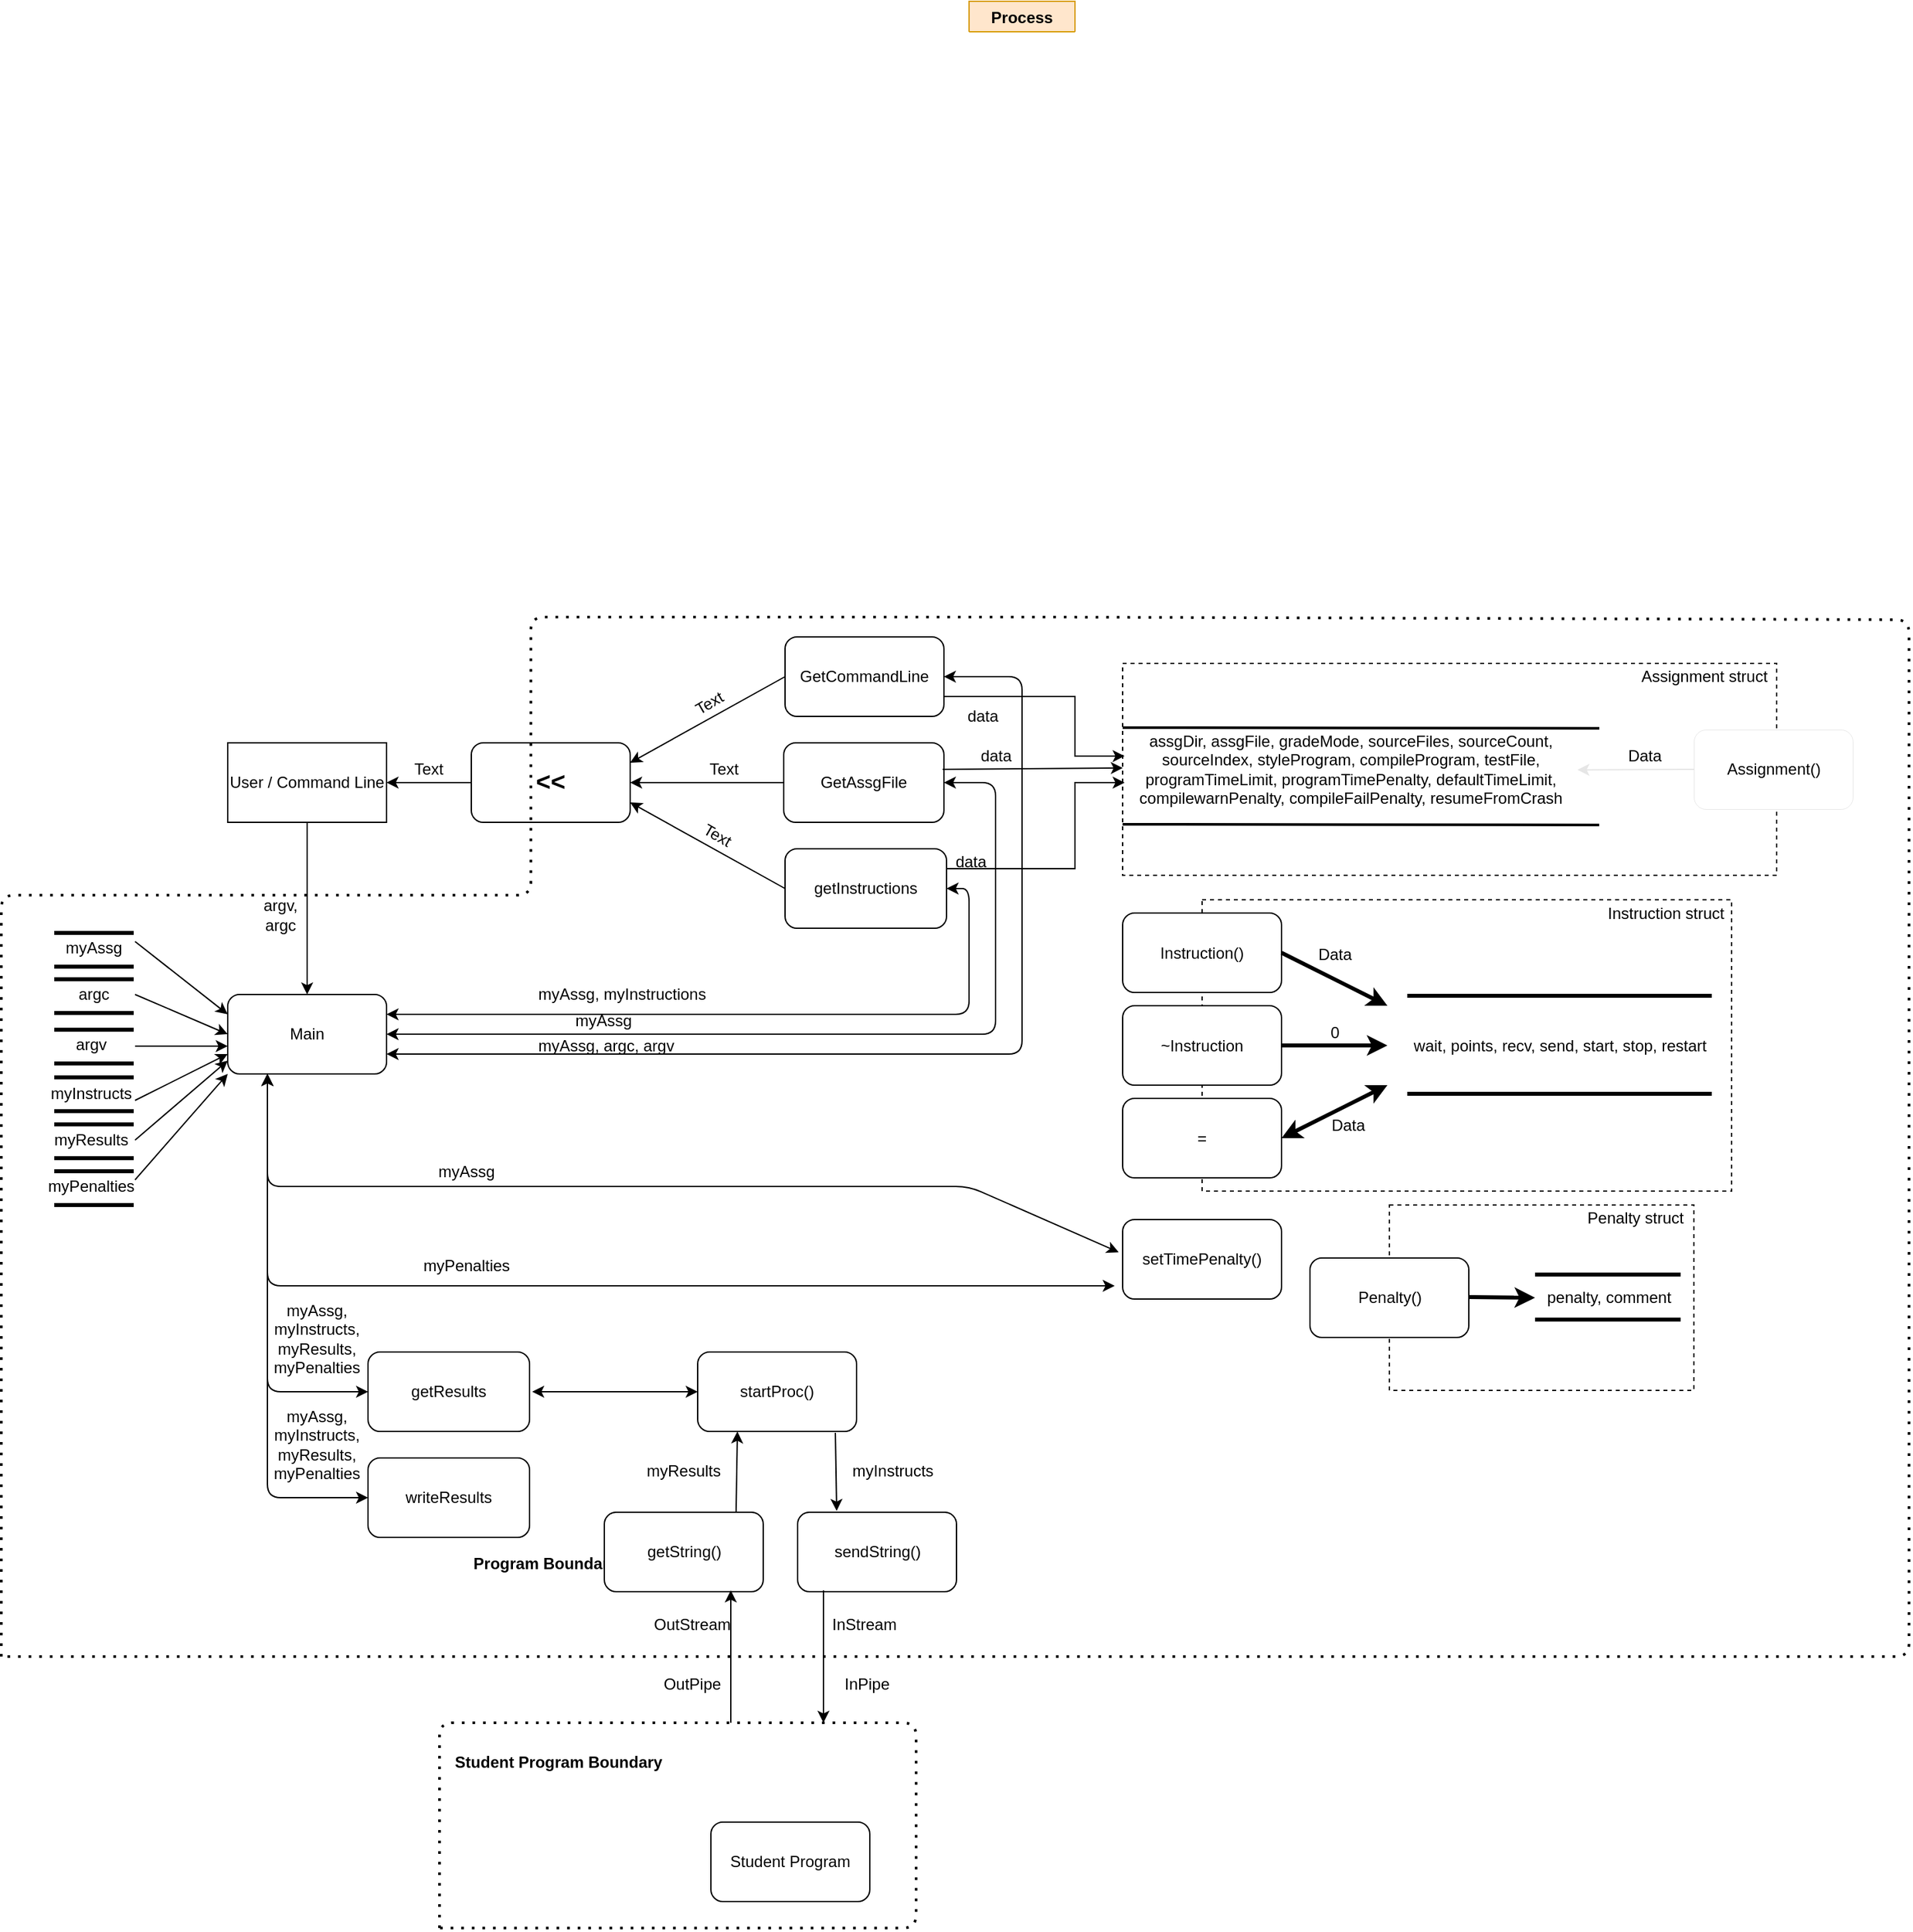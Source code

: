 <mxfile version="14.8.0" type="github">
  <diagram id="rguHkUJNCdWoJHxLz1bB" name="Main">
    <mxGraphModel dx="868" dy="1332" grid="1" gridSize="10" guides="1" tooltips="1" connect="1" arrows="1" fold="1" page="1" pageScale="1" pageWidth="1100" pageHeight="850" math="0" shadow="0">
      <root>
        <mxCell id="0" />
        <mxCell id="1" parent="0" />
        <mxCell id="ouV6f6dpfnicYTkGdIAP-37" value="" style="rounded=0;whiteSpace=wrap;html=1;dashed=1;" parent="1" vertex="1">
          <mxGeometry x="1167.5" y="749" width="230" height="140" as="geometry" />
        </mxCell>
        <mxCell id="ouV6f6dpfnicYTkGdIAP-25" value="" style="rounded=0;whiteSpace=wrap;html=1;dashed=1;" parent="1" vertex="1">
          <mxGeometry x="1026" y="518.5" width="400" height="220" as="geometry" />
        </mxCell>
        <mxCell id="ouV6f6dpfnicYTkGdIAP-11" value="" style="rounded=0;whiteSpace=wrap;html=1;dashed=1;strokeWidth=1;direction=east;" parent="1" vertex="1">
          <mxGeometry x="966" y="340" width="494" height="160" as="geometry" />
        </mxCell>
        <mxCell id="XmJ7mHtLs4GO2itL8WQK-5" value="Main" style="rounded=1;whiteSpace=wrap;html=1;" parent="1" vertex="1">
          <mxGeometry x="290" y="590" width="120" height="60" as="geometry" />
        </mxCell>
        <mxCell id="nmjA72ro4ZMUYENDKjPd-1" value="Process" style="swimlane;fillColor=#ffe6cc;strokeColor=#d79b00;startSize=30;" parent="1" vertex="1" collapsed="1">
          <mxGeometry x="850" y="-160" width="80" height="23" as="geometry">
            <mxRectangle x="850" y="-160" width="200" height="430" as="alternateBounds" />
          </mxGeometry>
        </mxCell>
        <mxCell id="nmjA72ro4ZMUYENDKjPd-2" value="- *myPenalty" style="text;html=1;align=center;verticalAlign=middle;resizable=0;points=[];autosize=1;strokeColor=none;" parent="nmjA72ro4ZMUYENDKjPd-1" vertex="1">
          <mxGeometry x="4" y="30" width="80" height="20" as="geometry" />
        </mxCell>
        <mxCell id="nmjA72ro4ZMUYENDKjPd-8" value="- killPenalty" style="text;html=1;align=center;verticalAlign=middle;resizable=0;points=[];autosize=1;strokeColor=none;" parent="nmjA72ro4ZMUYENDKjPd-1" vertex="1">
          <mxGeometry y="50" width="80" height="20" as="geometry" />
        </mxCell>
        <mxCell id="nmjA72ro4ZMUYENDKjPd-9" value="- timePenalty" style="text;html=1;align=center;verticalAlign=middle;resizable=0;points=[];autosize=1;strokeColor=none;" parent="nmjA72ro4ZMUYENDKjPd-1" vertex="1">
          <mxGeometry y="70" width="90" height="20" as="geometry" />
        </mxCell>
        <mxCell id="nmjA72ro4ZMUYENDKjPd-10" value="- killedPid" style="text;html=1;align=center;verticalAlign=middle;resizable=0;points=[];autosize=1;strokeColor=none;" parent="nmjA72ro4ZMUYENDKjPd-1" vertex="1">
          <mxGeometry y="90" width="70" height="20" as="geometry" />
        </mxCell>
        <mxCell id="nmjA72ro4ZMUYENDKjPd-11" value="- lastSignal" style="text;html=1;align=center;verticalAlign=middle;resizable=0;points=[];autosize=1;strokeColor=none;" parent="nmjA72ro4ZMUYENDKjPd-1" vertex="1">
          <mxGeometry x="4" y="110" width="70" height="20" as="geometry" />
        </mxCell>
        <mxCell id="nmjA72ro4ZMUYENDKjPd-12" value="- currentPid" style="text;html=1;align=center;verticalAlign=middle;resizable=0;points=[];autosize=1;strokeColor=none;" parent="nmjA72ro4ZMUYENDKjPd-1" vertex="1">
          <mxGeometry y="130" width="80" height="20" as="geometry" />
        </mxCell>
        <mxCell id="nmjA72ro4ZMUYENDKjPd-13" value="- inPipe[]" style="text;html=1;align=center;verticalAlign=middle;resizable=0;points=[];autosize=1;strokeColor=none;" parent="nmjA72ro4ZMUYENDKjPd-1" vertex="1">
          <mxGeometry x="4" y="150" width="60" height="20" as="geometry" />
        </mxCell>
        <mxCell id="nmjA72ro4ZMUYENDKjPd-14" value="- outPipe[]" style="text;html=1;align=center;verticalAlign=middle;resizable=0;points=[];autosize=1;strokeColor=none;" parent="nmjA72ro4ZMUYENDKjPd-1" vertex="1">
          <mxGeometry x="2" y="170" width="70" height="20" as="geometry" />
        </mxCell>
        <mxCell id="nmjA72ro4ZMUYENDKjPd-16" value="- *inStream" style="text;html=1;align=center;verticalAlign=middle;resizable=0;points=[];autosize=1;strokeColor=none;" parent="nmjA72ro4ZMUYENDKjPd-1" vertex="1">
          <mxGeometry y="190" width="80" height="20" as="geometry" />
        </mxCell>
        <mxCell id="nmjA72ro4ZMUYENDKjPd-17" value="- *outStream" style="text;html=1;align=center;verticalAlign=middle;resizable=0;points=[];autosize=1;strokeColor=none;" parent="nmjA72ro4ZMUYENDKjPd-1" vertex="1">
          <mxGeometry x="4" y="210" width="80" height="20" as="geometry" />
        </mxCell>
        <mxCell id="ETJHJ8PqHRaNLE2HF3tO-7" value="" style="endArrow=none;html=1;strokeWidth=3;fillColor=#fff2cc;strokeColor=#d6b656;" parent="nmjA72ro4ZMUYENDKjPd-1" edge="1">
          <mxGeometry width="50" height="50" relative="1" as="geometry">
            <mxPoint y="230" as="sourcePoint" />
            <mxPoint x="200" y="230" as="targetPoint" />
            <Array as="points">
              <mxPoint x="100" y="230" />
            </Array>
          </mxGeometry>
        </mxCell>
        <mxCell id="ETJHJ8PqHRaNLE2HF3tO-9" value="+ getInPipeNum" style="text;html=1;align=center;verticalAlign=middle;resizable=0;points=[];autosize=1;strokeColor=none;" parent="nmjA72ro4ZMUYENDKjPd-1" vertex="1">
          <mxGeometry x="5" y="240" width="100" height="20" as="geometry" />
        </mxCell>
        <mxCell id="ETJHJ8PqHRaNLE2HF3tO-10" value="+ getLastSig" style="text;html=1;align=center;verticalAlign=middle;resizable=0;points=[];autosize=1;strokeColor=none;" parent="nmjA72ro4ZMUYENDKjPd-1" vertex="1">
          <mxGeometry x="5" y="260" width="80" height="20" as="geometry" />
        </mxCell>
        <mxCell id="ETJHJ8PqHRaNLE2HF3tO-11" value="+ setPenalty" style="text;html=1;align=center;verticalAlign=middle;resizable=0;points=[];autosize=1;strokeColor=none;" parent="nmjA72ro4ZMUYENDKjPd-1" vertex="1">
          <mxGeometry x="5" y="280" width="80" height="20" as="geometry" />
        </mxCell>
        <mxCell id="ETJHJ8PqHRaNLE2HF3tO-12" value="+ setTimePenalty" style="text;html=1;align=center;verticalAlign=middle;resizable=0;points=[];autosize=1;strokeColor=none;spacing=2;" parent="nmjA72ro4ZMUYENDKjPd-1" vertex="1">
          <mxGeometry x="3" y="300" width="110" height="20" as="geometry" />
        </mxCell>
        <mxCell id="ETJHJ8PqHRaNLE2HF3tO-13" value="+ startProc" style="text;html=1;align=center;verticalAlign=middle;resizable=0;points=[];autosize=1;strokeColor=none;" parent="nmjA72ro4ZMUYENDKjPd-1" vertex="1">
          <mxGeometry x="7" y="320" width="70" height="20" as="geometry" />
        </mxCell>
        <mxCell id="ETJHJ8PqHRaNLE2HF3tO-14" value="+ killPid" style="text;html=1;align=center;verticalAlign=middle;resizable=0;points=[];autosize=1;strokeColor=none;" parent="nmjA72ro4ZMUYENDKjPd-1" vertex="1">
          <mxGeometry x="4" y="340" width="60" height="20" as="geometry" />
        </mxCell>
        <mxCell id="ETJHJ8PqHRaNLE2HF3tO-15" value="+ testxit" style="text;html=1;align=center;verticalAlign=middle;resizable=0;points=[];autosize=1;strokeColor=none;" parent="nmjA72ro4ZMUYENDKjPd-1" vertex="1">
          <mxGeometry x="4" y="360" width="60" height="20" as="geometry" />
        </mxCell>
        <mxCell id="ETJHJ8PqHRaNLE2HF3tO-16" value="+ sendString" style="text;html=1;align=center;verticalAlign=middle;resizable=0;points=[];autosize=1;strokeColor=none;" parent="nmjA72ro4ZMUYENDKjPd-1" vertex="1">
          <mxGeometry x="7" y="380" width="80" height="20" as="geometry" />
        </mxCell>
        <mxCell id="ETJHJ8PqHRaNLE2HF3tO-17" value="+ *getString" style="text;html=1;align=center;verticalAlign=middle;resizable=0;points=[];autosize=1;strokeColor=none;" parent="nmjA72ro4ZMUYENDKjPd-1" vertex="1">
          <mxGeometry x="5" y="400" width="80" height="20" as="geometry" />
        </mxCell>
        <mxCell id="XmJ7mHtLs4GO2itL8WQK-11" value="" style="endArrow=classic;html=1;entryX=0.5;entryY=0;entryDx=0;entryDy=0;exitX=0.5;exitY=1;exitDx=0;exitDy=0;" parent="1" source="E9xuSxnTIN58teKCuuX2-3" target="XmJ7mHtLs4GO2itL8WQK-5" edge="1">
          <mxGeometry width="50" height="50" relative="1" as="geometry">
            <mxPoint x="340" y="392" as="sourcePoint" />
            <mxPoint x="440" y="460" as="targetPoint" />
          </mxGeometry>
        </mxCell>
        <mxCell id="Mvc_CKgihEDWktyKTYWP-44" style="edgeStyle=orthogonalEdgeStyle;rounded=0;orthogonalLoop=1;jettySize=auto;html=1;exitX=1;exitY=0.25;exitDx=0;exitDy=0;entryX=0;entryY=0.667;entryDx=0;entryDy=0;entryPerimeter=0;strokeWidth=1;" parent="1" source="XmJ7mHtLs4GO2itL8WQK-14" target="ouV6f6dpfnicYTkGdIAP-5" edge="1">
          <mxGeometry relative="1" as="geometry">
            <Array as="points">
              <mxPoint x="930" y="495" />
              <mxPoint x="930" y="430" />
            </Array>
          </mxGeometry>
        </mxCell>
        <mxCell id="XmJ7mHtLs4GO2itL8WQK-14" value="getInstructions" style="rounded=1;whiteSpace=wrap;html=1;" parent="1" vertex="1">
          <mxGeometry x="711" y="480" width="122" height="60" as="geometry" />
        </mxCell>
        <mxCell id="Mvc_CKgihEDWktyKTYWP-8" style="edgeStyle=orthogonalEdgeStyle;rounded=0;orthogonalLoop=1;jettySize=auto;html=1;exitX=1;exitY=0.75;exitDx=0;exitDy=0;strokeColor=#000000;strokeWidth=1;entryX=0;entryY=0.333;entryDx=0;entryDy=0;entryPerimeter=0;" parent="1" source="XmJ7mHtLs4GO2itL8WQK-15" target="ouV6f6dpfnicYTkGdIAP-5" edge="1">
          <mxGeometry relative="1" as="geometry">
            <mxPoint x="1020" y="405" as="targetPoint" />
            <Array as="points">
              <mxPoint x="930" y="365" />
              <mxPoint x="930" y="410" />
            </Array>
          </mxGeometry>
        </mxCell>
        <mxCell id="XmJ7mHtLs4GO2itL8WQK-15" value="GetCommandLine" style="rounded=1;whiteSpace=wrap;html=1;" parent="1" vertex="1">
          <mxGeometry x="711" y="320" width="120" height="60" as="geometry" />
        </mxCell>
        <mxCell id="XmJ7mHtLs4GO2itL8WQK-16" value="GetAssgFile" style="rounded=1;whiteSpace=wrap;html=1;" parent="1" vertex="1">
          <mxGeometry x="710" y="400" width="121" height="60" as="geometry" />
        </mxCell>
        <mxCell id="XmJ7mHtLs4GO2itL8WQK-20" value="argv, argc" style="text;html=1;strokeColor=none;fillColor=none;align=center;verticalAlign=middle;whiteSpace=wrap;rounded=0;rotation=0;" parent="1" vertex="1">
          <mxGeometry x="310" y="520" width="40" height="20" as="geometry" />
        </mxCell>
        <mxCell id="XmJ7mHtLs4GO2itL8WQK-21" value="myAssg, argc, argv" style="text;html=1;strokeColor=none;fillColor=none;align=center;verticalAlign=middle;whiteSpace=wrap;rounded=0;rotation=0;" parent="1" vertex="1">
          <mxGeometry x="518" y="610" width="116" height="37" as="geometry" />
        </mxCell>
        <mxCell id="E9xuSxnTIN58teKCuuX2-3" value="User / Command Line" style="rounded=0;whiteSpace=wrap;html=1;" parent="1" vertex="1">
          <mxGeometry x="290" y="400" width="120" height="60" as="geometry" />
        </mxCell>
        <mxCell id="E9xuSxnTIN58teKCuuX2-4" value="&lt;b&gt;&lt;font style=&quot;font-size: 19px&quot;&gt;&amp;lt;&amp;lt;&lt;/font&gt;&lt;/b&gt;" style="rounded=1;whiteSpace=wrap;html=1;" parent="1" vertex="1">
          <mxGeometry x="474" y="400" width="120" height="60" as="geometry" />
        </mxCell>
        <mxCell id="RXPGKztGr5cZx4qu9Qo7-2" value="" style="endArrow=none;html=1;strokeColor=#000000;strokeWidth=3;" parent="1" edge="1">
          <mxGeometry width="50" height="50" relative="1" as="geometry">
            <mxPoint x="159" y="543.5" as="sourcePoint" />
            <mxPoint x="219" y="543.5" as="targetPoint" />
          </mxGeometry>
        </mxCell>
        <mxCell id="RXPGKztGr5cZx4qu9Qo7-3" value="" style="endArrow=none;html=1;strokeColor=#000000;strokeWidth=3;" parent="1" edge="1">
          <mxGeometry width="50" height="50" relative="1" as="geometry">
            <mxPoint x="159" y="569" as="sourcePoint" />
            <mxPoint x="219" y="569" as="targetPoint" />
          </mxGeometry>
        </mxCell>
        <mxCell id="RXPGKztGr5cZx4qu9Qo7-4" value="myAssg" style="text;html=1;strokeColor=none;fillColor=none;align=center;verticalAlign=middle;whiteSpace=wrap;rounded=0;" parent="1" vertex="1">
          <mxGeometry x="169" y="540" width="40" height="29" as="geometry" />
        </mxCell>
        <mxCell id="RXPGKztGr5cZx4qu9Qo7-17" value="myAssg" style="text;html=1;strokeColor=none;fillColor=none;align=center;verticalAlign=middle;whiteSpace=wrap;rounded=0;" parent="1" vertex="1">
          <mxGeometry x="554" y="600" width="40" height="20" as="geometry" />
        </mxCell>
        <mxCell id="RXPGKztGr5cZx4qu9Qo7-18" value="myAssg, myInstructions" style="text;html=1;strokeColor=none;fillColor=none;align=center;verticalAlign=middle;whiteSpace=wrap;rounded=0;" parent="1" vertex="1">
          <mxGeometry x="510" y="580" width="156" height="20" as="geometry" />
        </mxCell>
        <mxCell id="RXPGKztGr5cZx4qu9Qo7-19" value="" style="endArrow=classic;html=1;strokeColor=#000000;strokeWidth=1;entryX=1;entryY=0.75;entryDx=0;entryDy=0;exitX=0;exitY=0.5;exitDx=0;exitDy=0;" parent="1" source="XmJ7mHtLs4GO2itL8WQK-14" target="E9xuSxnTIN58teKCuuX2-4" edge="1">
          <mxGeometry width="50" height="50" relative="1" as="geometry">
            <mxPoint x="660" y="610" as="sourcePoint" />
            <mxPoint x="710" y="560" as="targetPoint" />
          </mxGeometry>
        </mxCell>
        <mxCell id="RXPGKztGr5cZx4qu9Qo7-20" value="" style="endArrow=classic;html=1;strokeColor=#000000;strokeWidth=1;entryX=1;entryY=0.5;entryDx=0;entryDy=0;exitX=0;exitY=0.5;exitDx=0;exitDy=0;" parent="1" source="XmJ7mHtLs4GO2itL8WQK-16" target="E9xuSxnTIN58teKCuuX2-4" edge="1">
          <mxGeometry width="50" height="50" relative="1" as="geometry">
            <mxPoint x="672.5" y="565" as="sourcePoint" />
            <mxPoint x="555.5" y="500" as="targetPoint" />
          </mxGeometry>
        </mxCell>
        <mxCell id="RXPGKztGr5cZx4qu9Qo7-21" value="" style="endArrow=classic;html=1;strokeColor=#000000;strokeWidth=1;entryX=1;entryY=0.25;entryDx=0;entryDy=0;exitX=0;exitY=0.5;exitDx=0;exitDy=0;" parent="1" source="XmJ7mHtLs4GO2itL8WQK-15" target="E9xuSxnTIN58teKCuuX2-4" edge="1">
          <mxGeometry width="50" height="50" relative="1" as="geometry">
            <mxPoint x="686" y="370" as="sourcePoint" />
            <mxPoint x="570" y="370" as="targetPoint" />
          </mxGeometry>
        </mxCell>
        <mxCell id="RXPGKztGr5cZx4qu9Qo7-22" value="Text" style="text;html=1;strokeColor=none;fillColor=none;align=center;verticalAlign=middle;whiteSpace=wrap;rounded=0;rotation=-30;" parent="1" vertex="1">
          <mxGeometry x="634" y="360" width="40" height="20" as="geometry" />
        </mxCell>
        <mxCell id="RXPGKztGr5cZx4qu9Qo7-23" value="Text" style="text;html=1;strokeColor=none;fillColor=none;align=center;verticalAlign=middle;whiteSpace=wrap;rounded=0;rotation=0;" parent="1" vertex="1">
          <mxGeometry x="645" y="410" width="40" height="20" as="geometry" />
        </mxCell>
        <mxCell id="RXPGKztGr5cZx4qu9Qo7-24" value="Text" style="text;html=1;strokeColor=none;fillColor=none;align=center;verticalAlign=middle;whiteSpace=wrap;rounded=0;rotation=30;" parent="1" vertex="1">
          <mxGeometry x="640" y="460" width="40" height="20" as="geometry" />
        </mxCell>
        <mxCell id="RXPGKztGr5cZx4qu9Qo7-25" value="Text" style="text;html=1;strokeColor=none;fillColor=none;align=center;verticalAlign=middle;whiteSpace=wrap;rounded=0;rotation=0;" parent="1" vertex="1">
          <mxGeometry x="422" y="410" width="40" height="20" as="geometry" />
        </mxCell>
        <mxCell id="RXPGKztGr5cZx4qu9Qo7-26" value="" style="endArrow=classic;html=1;strokeColor=#000000;strokeWidth=1;entryX=1;entryY=0.5;entryDx=0;entryDy=0;exitX=0;exitY=0.5;exitDx=0;exitDy=0;" parent="1" source="E9xuSxnTIN58teKCuuX2-4" target="E9xuSxnTIN58teKCuuX2-3" edge="1">
          <mxGeometry width="50" height="50" relative="1" as="geometry">
            <mxPoint x="721" y="360" as="sourcePoint" />
            <mxPoint x="604" y="425" as="targetPoint" />
          </mxGeometry>
        </mxCell>
        <mxCell id="RXPGKztGr5cZx4qu9Qo7-27" value="" style="endArrow=none;html=1;strokeColor=#000000;strokeWidth=3;" parent="1" edge="1">
          <mxGeometry width="50" height="50" relative="1" as="geometry">
            <mxPoint x="159" y="578.5" as="sourcePoint" />
            <mxPoint x="219" y="578.5" as="targetPoint" />
          </mxGeometry>
        </mxCell>
        <mxCell id="RXPGKztGr5cZx4qu9Qo7-28" value="" style="endArrow=none;html=1;strokeColor=#000000;strokeWidth=3;" parent="1" edge="1">
          <mxGeometry width="50" height="50" relative="1" as="geometry">
            <mxPoint x="159" y="604" as="sourcePoint" />
            <mxPoint x="219" y="604" as="targetPoint" />
          </mxGeometry>
        </mxCell>
        <mxCell id="RXPGKztGr5cZx4qu9Qo7-29" value="argc" style="text;html=1;strokeColor=none;fillColor=none;align=center;verticalAlign=middle;whiteSpace=wrap;rounded=0;" parent="1" vertex="1">
          <mxGeometry x="169" y="575" width="40" height="29" as="geometry" />
        </mxCell>
        <mxCell id="RXPGKztGr5cZx4qu9Qo7-30" value="" style="endArrow=none;html=1;strokeColor=#000000;strokeWidth=3;" parent="1" edge="1">
          <mxGeometry width="50" height="50" relative="1" as="geometry">
            <mxPoint x="159" y="616.59" as="sourcePoint" />
            <mxPoint x="219" y="616.59" as="targetPoint" />
          </mxGeometry>
        </mxCell>
        <mxCell id="RXPGKztGr5cZx4qu9Qo7-31" value="" style="endArrow=none;html=1;strokeColor=#000000;strokeWidth=3;" parent="1" edge="1">
          <mxGeometry width="50" height="50" relative="1" as="geometry">
            <mxPoint x="159" y="642.09" as="sourcePoint" />
            <mxPoint x="219" y="642.09" as="targetPoint" />
          </mxGeometry>
        </mxCell>
        <mxCell id="RXPGKztGr5cZx4qu9Qo7-32" value="argv" style="text;html=1;strokeColor=none;fillColor=none;align=center;verticalAlign=middle;whiteSpace=wrap;rounded=0;" parent="1" vertex="1">
          <mxGeometry x="167" y="613.92" width="40" height="29" as="geometry" />
        </mxCell>
        <mxCell id="RXPGKztGr5cZx4qu9Qo7-33" value="" style="endArrow=classic;startArrow=classic;html=1;strokeColor=#000000;strokeWidth=1;entryX=1;entryY=0.5;entryDx=0;entryDy=0;exitX=1;exitY=0.5;exitDx=0;exitDy=0;" parent="1" source="XmJ7mHtLs4GO2itL8WQK-5" target="XmJ7mHtLs4GO2itL8WQK-16" edge="1">
          <mxGeometry width="50" height="50" relative="1" as="geometry">
            <mxPoint x="390" y="600" as="sourcePoint" />
            <mxPoint x="440" y="550" as="targetPoint" />
            <Array as="points">
              <mxPoint x="870" y="620" />
              <mxPoint x="870" y="430" />
            </Array>
          </mxGeometry>
        </mxCell>
        <mxCell id="RXPGKztGr5cZx4qu9Qo7-34" value="" style="endArrow=classic;startArrow=classic;html=1;strokeColor=#000000;strokeWidth=1;entryX=1;entryY=0.5;entryDx=0;entryDy=0;exitX=1;exitY=0.75;exitDx=0;exitDy=0;" parent="1" source="XmJ7mHtLs4GO2itL8WQK-5" target="XmJ7mHtLs4GO2itL8WQK-15" edge="1">
          <mxGeometry width="50" height="50" relative="1" as="geometry">
            <mxPoint x="390" y="600" as="sourcePoint" />
            <mxPoint x="440" y="550" as="targetPoint" />
            <Array as="points">
              <mxPoint x="890" y="635" />
              <mxPoint x="890" y="350" />
            </Array>
          </mxGeometry>
        </mxCell>
        <mxCell id="RXPGKztGr5cZx4qu9Qo7-35" value="" style="endArrow=classic;startArrow=classic;html=1;strokeColor=#000000;strokeWidth=1;entryX=1;entryY=0.5;entryDx=0;entryDy=0;exitX=1;exitY=0.25;exitDx=0;exitDy=0;" parent="1" source="XmJ7mHtLs4GO2itL8WQK-5" target="XmJ7mHtLs4GO2itL8WQK-14" edge="1">
          <mxGeometry width="50" height="50" relative="1" as="geometry">
            <mxPoint x="390" y="600" as="sourcePoint" />
            <mxPoint x="440" y="550" as="targetPoint" />
            <Array as="points">
              <mxPoint x="850" y="605" />
              <mxPoint x="850" y="510" />
            </Array>
          </mxGeometry>
        </mxCell>
        <mxCell id="RXPGKztGr5cZx4qu9Qo7-36" value="" style="endArrow=classic;html=1;strokeColor=#000000;strokeWidth=1;entryX=0;entryY=0.25;entryDx=0;entryDy=0;" parent="1" target="XmJ7mHtLs4GO2itL8WQK-5" edge="1">
          <mxGeometry width="50" height="50" relative="1" as="geometry">
            <mxPoint x="220" y="550" as="sourcePoint" />
            <mxPoint x="290" y="620" as="targetPoint" />
          </mxGeometry>
        </mxCell>
        <mxCell id="ouV6f6dpfnicYTkGdIAP-5" value="assgDir, assgFile, gradeMode, sourceFiles, sourceCount, &lt;br&gt;sourceIndex, styleProgram, compileProgram, testFile, &lt;br&gt;programTimeLimit, programTimePenalty, defaultTimeLimit, &lt;br&gt;compilewarnPenalty, compileFailPenalty, resumeFromCrash" style="text;html=1;resizable=0;autosize=1;align=center;verticalAlign=middle;points=[];fillColor=none;strokeColor=none;rounded=0;strokeWidth=0;direction=east;" parent="1" vertex="1">
          <mxGeometry x="967.5" y="390" width="340" height="60" as="geometry" />
        </mxCell>
        <mxCell id="ouV6f6dpfnicYTkGdIAP-7" value="" style="shape=link;html=1;width=72;strokeWidth=2;" parent="1" edge="1">
          <mxGeometry width="100" relative="1" as="geometry">
            <mxPoint x="1326" y="425.5" as="sourcePoint" />
            <mxPoint x="966" y="425" as="targetPoint" />
          </mxGeometry>
        </mxCell>
        <mxCell id="ouV6f6dpfnicYTkGdIAP-8" value="Assignment()" style="rounded=1;whiteSpace=wrap;html=1;strokeWidth=0;direction=east;" parent="1" vertex="1">
          <mxGeometry x="1397.5" y="390" width="120" height="60" as="geometry" />
        </mxCell>
        <mxCell id="ouV6f6dpfnicYTkGdIAP-12" value="wait, points, recv, send, start, stop, restart" style="text;html=1;align=center;verticalAlign=middle;resizable=0;points=[];autosize=1;strokeColor=none;" parent="1" vertex="1">
          <mxGeometry x="1176" y="618.5" width="240" height="20" as="geometry" />
        </mxCell>
        <mxCell id="ouV6f6dpfnicYTkGdIAP-13" value="~Instruction" style="rounded=1;whiteSpace=wrap;html=1;" parent="1" vertex="1">
          <mxGeometry x="966" y="598.5" width="120" height="60" as="geometry" />
        </mxCell>
        <mxCell id="ouV6f6dpfnicYTkGdIAP-14" value="Instruction()" style="rounded=1;whiteSpace=wrap;html=1;" parent="1" vertex="1">
          <mxGeometry x="966" y="528.5" width="120" height="60" as="geometry" />
        </mxCell>
        <mxCell id="ouV6f6dpfnicYTkGdIAP-15" value="Data" style="text;html=1;resizable=0;autosize=1;align=center;verticalAlign=middle;points=[];fillColor=none;strokeColor=none;rounded=0;strokeWidth=0;direction=east;" parent="1" vertex="1">
          <mxGeometry x="1340" y="400" width="40" height="20" as="geometry" />
        </mxCell>
        <mxCell id="ouV6f6dpfnicYTkGdIAP-16" value="=" style="rounded=1;whiteSpace=wrap;html=1;" parent="1" vertex="1">
          <mxGeometry x="966" y="668.5" width="120" height="60" as="geometry" />
        </mxCell>
        <mxCell id="ouV6f6dpfnicYTkGdIAP-17" value="" style="shape=link;html=1;width=72;strokeWidth=3;" parent="1" edge="1">
          <mxGeometry width="100" relative="1" as="geometry">
            <mxPoint x="1411" y="628" as="sourcePoint" />
            <mxPoint x="1181" y="628" as="targetPoint" />
          </mxGeometry>
        </mxCell>
        <mxCell id="ouV6f6dpfnicYTkGdIAP-18" value="" style="endArrow=classic;html=1;strokeWidth=3;" parent="1" edge="1">
          <mxGeometry width="50" height="50" relative="1" as="geometry">
            <mxPoint x="1086" y="558.5" as="sourcePoint" />
            <mxPoint x="1166" y="598.5" as="targetPoint" />
          </mxGeometry>
        </mxCell>
        <mxCell id="ouV6f6dpfnicYTkGdIAP-19" value="Data" style="text;html=1;resizable=0;autosize=1;align=center;verticalAlign=middle;points=[];fillColor=none;strokeColor=none;rounded=0;" parent="1" vertex="1">
          <mxGeometry x="1106" y="550" width="40" height="20" as="geometry" />
        </mxCell>
        <mxCell id="ouV6f6dpfnicYTkGdIAP-20" value="" style="endArrow=classic;html=1;strokeWidth=3;exitX=1;exitY=0.5;exitDx=0;exitDy=0;" parent="1" source="ouV6f6dpfnicYTkGdIAP-13" edge="1">
          <mxGeometry width="50" height="50" relative="1" as="geometry">
            <mxPoint x="1066" y="608.5" as="sourcePoint" />
            <mxPoint x="1166" y="628.5" as="targetPoint" />
          </mxGeometry>
        </mxCell>
        <mxCell id="ouV6f6dpfnicYTkGdIAP-21" value="0" style="text;html=1;resizable=0;autosize=1;align=center;verticalAlign=middle;points=[];fillColor=none;strokeColor=none;rounded=0;" parent="1" vertex="1">
          <mxGeometry x="1116" y="608.5" width="20" height="20" as="geometry" />
        </mxCell>
        <mxCell id="ouV6f6dpfnicYTkGdIAP-23" value="" style="endArrow=classic;startArrow=classic;html=1;strokeWidth=3;exitX=1;exitY=0.5;exitDx=0;exitDy=0;" parent="1" source="ouV6f6dpfnicYTkGdIAP-16" edge="1">
          <mxGeometry width="50" height="50" relative="1" as="geometry">
            <mxPoint x="1101" y="708.5" as="sourcePoint" />
            <mxPoint x="1166" y="658.5" as="targetPoint" />
          </mxGeometry>
        </mxCell>
        <mxCell id="ouV6f6dpfnicYTkGdIAP-24" value="Data" style="text;html=1;resizable=0;autosize=1;align=center;verticalAlign=middle;points=[];fillColor=none;strokeColor=none;rounded=0;" parent="1" vertex="1">
          <mxGeometry x="1116" y="678.5" width="40" height="20" as="geometry" />
        </mxCell>
        <mxCell id="ouV6f6dpfnicYTkGdIAP-26" value="Instruction struct" style="text;html=1;resizable=0;autosize=1;align=center;verticalAlign=middle;points=[];fillColor=none;strokeColor=none;rounded=0;" parent="1" vertex="1">
          <mxGeometry x="1326" y="518.5" width="100" height="20" as="geometry" />
        </mxCell>
        <mxCell id="ouV6f6dpfnicYTkGdIAP-27" value="Assignment struct" style="text;html=1;resizable=0;autosize=1;align=center;verticalAlign=middle;points=[];fillColor=none;strokeColor=none;rounded=0;strokeWidth=0;direction=east;" parent="1" vertex="1">
          <mxGeometry x="1350" y="340" width="110" height="20" as="geometry" />
        </mxCell>
        <mxCell id="ouV6f6dpfnicYTkGdIAP-33" value="Penalty()" style="rounded=1;whiteSpace=wrap;html=1;" parent="1" vertex="1">
          <mxGeometry x="1107.5" y="789" width="120" height="60" as="geometry" />
        </mxCell>
        <mxCell id="ouV6f6dpfnicYTkGdIAP-34" value="" style="endArrow=classic;html=1;strokeWidth=3;" parent="1" edge="1">
          <mxGeometry width="50" height="50" relative="1" as="geometry">
            <mxPoint x="1227.5" y="818.5" as="sourcePoint" />
            <mxPoint x="1277.5" y="819" as="targetPoint" />
          </mxGeometry>
        </mxCell>
        <mxCell id="ouV6f6dpfnicYTkGdIAP-35" value="" style="shape=link;html=1;width=32;strokeWidth=3;" parent="1" edge="1">
          <mxGeometry width="100" relative="1" as="geometry">
            <mxPoint x="1387.5" y="818.5" as="sourcePoint" />
            <mxPoint x="1277.5" y="818.5" as="targetPoint" />
          </mxGeometry>
        </mxCell>
        <mxCell id="ouV6f6dpfnicYTkGdIAP-36" value="penalty, comment" style="text;html=1;resizable=0;autosize=1;align=center;verticalAlign=middle;points=[];fillColor=none;strokeColor=none;rounded=0;" parent="1" vertex="1">
          <mxGeometry x="1277.5" y="809" width="110" height="20" as="geometry" />
        </mxCell>
        <mxCell id="ouV6f6dpfnicYTkGdIAP-38" value="Penalty struct" style="text;html=1;resizable=0;autosize=1;align=center;verticalAlign=middle;points=[];fillColor=none;strokeColor=none;rounded=0;" parent="1" vertex="1">
          <mxGeometry x="1307.5" y="749" width="90" height="20" as="geometry" />
        </mxCell>
        <mxCell id="TsAD6GtPPK-NTKVQld-j-2" value="" style="endArrow=none;dashed=1;html=1;dashPattern=1 3;strokeWidth=2;" parent="1" edge="1">
          <mxGeometry width="50" height="50" relative="1" as="geometry">
            <mxPoint x="119" y="1090" as="sourcePoint" />
            <mxPoint x="119" y="1090" as="targetPoint" />
            <Array as="points">
              <mxPoint x="119" y="515" />
              <mxPoint x="519" y="515" />
              <mxPoint x="519" y="305" />
              <mxPoint x="910" y="305" />
              <mxPoint x="1560" y="307" />
              <mxPoint x="1560" y="1090" />
            </Array>
          </mxGeometry>
        </mxCell>
        <mxCell id="TsAD6GtPPK-NTKVQld-j-3" value="&lt;b&gt;Program Boundary&lt;/b&gt;" style="text;html=1;strokeColor=none;fillColor=none;align=center;verticalAlign=middle;whiteSpace=wrap;rounded=0;" parent="1" vertex="1">
          <mxGeometry x="430" y="1010" width="200" height="20" as="geometry" />
        </mxCell>
        <mxCell id="ouV6f6dpfnicYTkGdIAP-43" value="setTimePenalty()" style="rounded=1;whiteSpace=wrap;html=1;" parent="1" vertex="1">
          <mxGeometry x="966" y="760" width="120" height="60" as="geometry" />
        </mxCell>
        <mxCell id="ouV6f6dpfnicYTkGdIAP-50" value="getString()" style="rounded=1;whiteSpace=wrap;html=1;" parent="1" vertex="1">
          <mxGeometry x="574.5" y="981" width="120" height="60" as="geometry" />
        </mxCell>
        <mxCell id="ouV6f6dpfnicYTkGdIAP-51" value="sendString()" style="rounded=1;whiteSpace=wrap;html=1;" parent="1" vertex="1">
          <mxGeometry x="720.5" y="981" width="120" height="60" as="geometry" />
        </mxCell>
        <mxCell id="Mvc_CKgihEDWktyKTYWP-10" value="" style="endArrow=classic;startArrow=classic;html=1;strokeColor=#000000;strokeWidth=1;entryX=0.25;entryY=1;entryDx=0;entryDy=0;exitX=-0.025;exitY=0.411;exitDx=0;exitDy=0;exitPerimeter=0;" parent="1" source="ouV6f6dpfnicYTkGdIAP-43" target="XmJ7mHtLs4GO2itL8WQK-5" edge="1">
          <mxGeometry width="50" height="50" relative="1" as="geometry">
            <mxPoint x="1000" y="890" as="sourcePoint" />
            <mxPoint x="760" y="580" as="targetPoint" />
            <Array as="points">
              <mxPoint x="850" y="735" />
              <mxPoint x="650" y="735" />
              <mxPoint x="320" y="735" />
            </Array>
          </mxGeometry>
        </mxCell>
        <mxCell id="Mvc_CKgihEDWktyKTYWP-11" value="myAssg" style="text;html=1;strokeColor=none;fillColor=none;align=center;verticalAlign=middle;whiteSpace=wrap;rounded=0;" parent="1" vertex="1">
          <mxGeometry x="453" y="714.41" width="35" height="20" as="geometry" />
        </mxCell>
        <mxCell id="Mvc_CKgihEDWktyKTYWP-13" value="" style="endArrow=classic;startArrow=classic;html=1;strokeColor=#000000;strokeWidth=1;" parent="1" edge="1">
          <mxGeometry width="50" height="50" relative="1" as="geometry">
            <mxPoint x="960" y="810" as="sourcePoint" />
            <mxPoint x="320" y="650" as="targetPoint" />
            <Array as="points">
              <mxPoint x="320" y="810" />
            </Array>
          </mxGeometry>
        </mxCell>
        <mxCell id="Mvc_CKgihEDWktyKTYWP-15" value="myPenalties" style="text;html=1;strokeColor=none;fillColor=none;align=center;verticalAlign=middle;whiteSpace=wrap;rounded=0;" parent="1" vertex="1">
          <mxGeometry x="453" y="785" width="35" height="20" as="geometry" />
        </mxCell>
        <mxCell id="Mvc_CKgihEDWktyKTYWP-16" value="getResults" style="rounded=1;whiteSpace=wrap;html=1;" parent="1" vertex="1">
          <mxGeometry x="396" y="860" width="122" height="60" as="geometry" />
        </mxCell>
        <mxCell id="Mvc_CKgihEDWktyKTYWP-18" value="" style="endArrow=classic;startArrow=classic;html=1;strokeColor=#000000;strokeWidth=1;exitX=0;exitY=0.5;exitDx=0;exitDy=0;entryX=0.25;entryY=1;entryDx=0;entryDy=0;" parent="1" source="Mvc_CKgihEDWktyKTYWP-16" target="XmJ7mHtLs4GO2itL8WQK-5" edge="1">
          <mxGeometry width="50" height="50" relative="1" as="geometry">
            <mxPoint x="690" y="820" as="sourcePoint" />
            <mxPoint x="740" y="770" as="targetPoint" />
            <Array as="points">
              <mxPoint x="320" y="890" />
            </Array>
          </mxGeometry>
        </mxCell>
        <mxCell id="Mvc_CKgihEDWktyKTYWP-19" value="myAssg, myInstructs, myResults, myPenalties" style="text;html=1;strokeColor=none;fillColor=none;align=center;verticalAlign=middle;whiteSpace=wrap;rounded=0;" parent="1" vertex="1">
          <mxGeometry x="340" y="840" width="35" height="20" as="geometry" />
        </mxCell>
        <mxCell id="Mvc_CKgihEDWktyKTYWP-20" value="writeResults" style="rounded=1;whiteSpace=wrap;html=1;" parent="1" vertex="1">
          <mxGeometry x="396" y="940" width="122" height="60" as="geometry" />
        </mxCell>
        <mxCell id="Mvc_CKgihEDWktyKTYWP-21" value="" style="endArrow=classic;startArrow=classic;html=1;strokeColor=#000000;strokeWidth=1;exitX=0;exitY=0.5;exitDx=0;exitDy=0;" parent="1" source="Mvc_CKgihEDWktyKTYWP-20" edge="1">
          <mxGeometry width="50" height="50" relative="1" as="geometry">
            <mxPoint x="690" y="800" as="sourcePoint" />
            <mxPoint x="320" y="650" as="targetPoint" />
            <Array as="points">
              <mxPoint x="320" y="970" />
            </Array>
          </mxGeometry>
        </mxCell>
        <mxCell id="Mvc_CKgihEDWktyKTYWP-22" value="myAssg, myInstructs, myResults, myPenalties" style="text;html=1;strokeColor=none;fillColor=none;align=center;verticalAlign=middle;whiteSpace=wrap;rounded=0;" parent="1" vertex="1">
          <mxGeometry x="340" y="920" width="35" height="20" as="geometry" />
        </mxCell>
        <mxCell id="Mvc_CKgihEDWktyKTYWP-24" value="" style="endArrow=classic;html=1;strokeColor=#000000;strokeWidth=1;entryX=-0.004;entryY=0.483;entryDx=0;entryDy=0;entryPerimeter=0;" parent="1" target="ouV6f6dpfnicYTkGdIAP-5" edge="1">
          <mxGeometry width="50" height="50" relative="1" as="geometry">
            <mxPoint x="830" y="420" as="sourcePoint" />
            <mxPoint x="1060" y="419" as="targetPoint" />
          </mxGeometry>
        </mxCell>
        <mxCell id="Mvc_CKgihEDWktyKTYWP-26" value="" style="endArrow=none;html=1;strokeColor=#000000;strokeWidth=3;" parent="1" edge="1">
          <mxGeometry width="50" height="50" relative="1" as="geometry">
            <mxPoint x="159" y="652.67" as="sourcePoint" />
            <mxPoint x="219" y="652.67" as="targetPoint" />
          </mxGeometry>
        </mxCell>
        <mxCell id="Mvc_CKgihEDWktyKTYWP-27" value="" style="endArrow=none;html=1;strokeColor=#000000;strokeWidth=3;" parent="1" edge="1">
          <mxGeometry width="50" height="50" relative="1" as="geometry">
            <mxPoint x="159" y="678.17" as="sourcePoint" />
            <mxPoint x="219" y="678.17" as="targetPoint" />
          </mxGeometry>
        </mxCell>
        <mxCell id="Mvc_CKgihEDWktyKTYWP-28" value="myInstructs" style="text;html=1;strokeColor=none;fillColor=none;align=center;verticalAlign=middle;whiteSpace=wrap;rounded=0;" parent="1" vertex="1">
          <mxGeometry x="167" y="650" width="40" height="29" as="geometry" />
        </mxCell>
        <mxCell id="Mvc_CKgihEDWktyKTYWP-29" value="" style="endArrow=none;html=1;strokeColor=#000000;strokeWidth=3;" parent="1" edge="1">
          <mxGeometry width="50" height="50" relative="1" as="geometry">
            <mxPoint x="159" y="688.08" as="sourcePoint" />
            <mxPoint x="219" y="688.08" as="targetPoint" />
          </mxGeometry>
        </mxCell>
        <mxCell id="Mvc_CKgihEDWktyKTYWP-30" value="" style="endArrow=none;html=1;strokeColor=#000000;strokeWidth=3;" parent="1" edge="1">
          <mxGeometry width="50" height="50" relative="1" as="geometry">
            <mxPoint x="159" y="713.58" as="sourcePoint" />
            <mxPoint x="219" y="713.58" as="targetPoint" />
          </mxGeometry>
        </mxCell>
        <mxCell id="Mvc_CKgihEDWktyKTYWP-31" value="myResults" style="text;html=1;strokeColor=none;fillColor=none;align=center;verticalAlign=middle;whiteSpace=wrap;rounded=0;" parent="1" vertex="1">
          <mxGeometry x="167" y="685.41" width="40" height="29" as="geometry" />
        </mxCell>
        <mxCell id="Mvc_CKgihEDWktyKTYWP-32" value="" style="endArrow=none;html=1;strokeColor=#000000;strokeWidth=3;" parent="1" edge="1">
          <mxGeometry width="50" height="50" relative="1" as="geometry">
            <mxPoint x="159" y="723.5" as="sourcePoint" />
            <mxPoint x="219" y="723.5" as="targetPoint" />
          </mxGeometry>
        </mxCell>
        <mxCell id="Mvc_CKgihEDWktyKTYWP-33" value="" style="endArrow=none;html=1;strokeColor=#000000;strokeWidth=3;" parent="1" edge="1">
          <mxGeometry width="50" height="50" relative="1" as="geometry">
            <mxPoint x="159" y="749" as="sourcePoint" />
            <mxPoint x="219" y="749" as="targetPoint" />
          </mxGeometry>
        </mxCell>
        <mxCell id="Mvc_CKgihEDWktyKTYWP-34" value="myPenalties" style="text;html=1;strokeColor=none;fillColor=none;align=center;verticalAlign=middle;whiteSpace=wrap;rounded=0;" parent="1" vertex="1">
          <mxGeometry x="167" y="720" width="40" height="29" as="geometry" />
        </mxCell>
        <mxCell id="Mvc_CKgihEDWktyKTYWP-35" value="" style="endArrow=classic;html=1;strokeColor=#000000;strokeWidth=1;entryX=0;entryY=0.65;entryDx=0;entryDy=0;entryPerimeter=0;" parent="1" target="XmJ7mHtLs4GO2itL8WQK-5" edge="1">
          <mxGeometry width="50" height="50" relative="1" as="geometry">
            <mxPoint x="220" y="629" as="sourcePoint" />
            <mxPoint x="790" y="650" as="targetPoint" />
          </mxGeometry>
        </mxCell>
        <mxCell id="Mvc_CKgihEDWktyKTYWP-36" value="" style="endArrow=classic;html=1;strokeColor=#000000;strokeWidth=1;" parent="1" edge="1">
          <mxGeometry width="50" height="50" relative="1" as="geometry">
            <mxPoint x="220" y="590" as="sourcePoint" />
            <mxPoint x="290" y="620" as="targetPoint" />
          </mxGeometry>
        </mxCell>
        <mxCell id="Mvc_CKgihEDWktyKTYWP-37" value="" style="endArrow=classic;html=1;strokeColor=#000000;strokeWidth=1;entryX=0;entryY=0.75;entryDx=0;entryDy=0;" parent="1" target="XmJ7mHtLs4GO2itL8WQK-5" edge="1">
          <mxGeometry width="50" height="50" relative="1" as="geometry">
            <mxPoint x="220" y="670" as="sourcePoint" />
            <mxPoint x="790" y="650" as="targetPoint" />
          </mxGeometry>
        </mxCell>
        <mxCell id="Mvc_CKgihEDWktyKTYWP-38" value="" style="endArrow=classic;html=1;strokeColor=#000000;strokeWidth=1;" parent="1" edge="1">
          <mxGeometry width="50" height="50" relative="1" as="geometry">
            <mxPoint x="220" y="700" as="sourcePoint" />
            <mxPoint x="290" y="640" as="targetPoint" />
          </mxGeometry>
        </mxCell>
        <mxCell id="Mvc_CKgihEDWktyKTYWP-39" value="" style="endArrow=classic;html=1;strokeColor=#000000;strokeWidth=1;entryX=0;entryY=1;entryDx=0;entryDy=0;" parent="1" target="XmJ7mHtLs4GO2itL8WQK-5" edge="1">
          <mxGeometry width="50" height="50" relative="1" as="geometry">
            <mxPoint x="220" y="730" as="sourcePoint" />
            <mxPoint x="790" y="650" as="targetPoint" />
          </mxGeometry>
        </mxCell>
        <mxCell id="Mvc_CKgihEDWktyKTYWP-43" value="" style="endArrow=classic;html=1;strokeWidth=1;entryX=1.006;entryY=0.506;entryDx=0;entryDy=0;entryPerimeter=0;exitX=0;exitY=0.5;exitDx=0;exitDy=0;strokeColor=#E6E6E6;" parent="1" source="ouV6f6dpfnicYTkGdIAP-8" target="ouV6f6dpfnicYTkGdIAP-5" edge="1">
          <mxGeometry width="50" height="50" relative="1" as="geometry">
            <mxPoint x="1287.5" y="520" as="sourcePoint" />
            <mxPoint x="1337.5" y="470" as="targetPoint" />
          </mxGeometry>
        </mxCell>
        <mxCell id="Ib46Asf-mQ4ibAI6F2EV-1" value="" style="endArrow=classic;startArrow=classic;html=1;entryX=0;entryY=0.5;entryDx=0;entryDy=0;" parent="1" target="Ib46Asf-mQ4ibAI6F2EV-5" edge="1">
          <mxGeometry width="50" height="50" relative="1" as="geometry">
            <mxPoint x="520" y="890" as="sourcePoint" />
            <mxPoint x="640" y="890" as="targetPoint" />
          </mxGeometry>
        </mxCell>
        <mxCell id="S416noP4abhQT-8sqvd6-2" value="data" style="text;html=1;resizable=0;autosize=1;align=center;verticalAlign=middle;points=[];fillColor=none;strokeColor=none;rounded=0;" parent="1" vertex="1">
          <mxGeometry x="840" y="370" width="40" height="20" as="geometry" />
        </mxCell>
        <mxCell id="Ib46Asf-mQ4ibAI6F2EV-2" value="" style="endArrow=none;dashed=1;html=1;dashPattern=1 3;strokeWidth=2;" parent="1" edge="1">
          <mxGeometry width="50" height="50" relative="1" as="geometry">
            <mxPoint x="450" y="1295" as="sourcePoint" />
            <mxPoint x="450" y="1295" as="targetPoint" />
            <Array as="points">
              <mxPoint x="450" y="1140" />
              <mxPoint x="513.5" y="1140" />
              <mxPoint x="810" y="1140" />
              <mxPoint x="810" y="1295" />
            </Array>
          </mxGeometry>
        </mxCell>
        <mxCell id="S416noP4abhQT-8sqvd6-4" value="data" style="text;html=1;resizable=0;autosize=1;align=center;verticalAlign=middle;points=[];fillColor=none;strokeColor=none;rounded=0;" parent="1" vertex="1">
          <mxGeometry x="850" y="400" width="40" height="20" as="geometry" />
        </mxCell>
        <mxCell id="Ib46Asf-mQ4ibAI6F2EV-4" value="" style="endArrow=classic;html=1;" parent="1" edge="1">
          <mxGeometry width="50" height="50" relative="1" as="geometry">
            <mxPoint x="670" y="1140" as="sourcePoint" />
            <mxPoint x="670" y="1040" as="targetPoint" />
          </mxGeometry>
        </mxCell>
        <mxCell id="S416noP4abhQT-8sqvd6-5" value="data" style="text;html=1;resizable=0;autosize=1;align=center;verticalAlign=middle;points=[];fillColor=none;strokeColor=none;rounded=0;" parent="1" vertex="1">
          <mxGeometry x="831" y="480" width="40" height="20" as="geometry" />
        </mxCell>
        <mxCell id="Ib46Asf-mQ4ibAI6F2EV-5" value="startProc()" style="rounded=1;whiteSpace=wrap;html=1;" parent="1" vertex="1">
          <mxGeometry x="645" y="860" width="120" height="60" as="geometry" />
        </mxCell>
        <mxCell id="Ib46Asf-mQ4ibAI6F2EV-6" value="InPipe" style="text;html=1;strokeColor=none;fillColor=none;align=center;verticalAlign=middle;whiteSpace=wrap;rounded=0;" parent="1" vertex="1">
          <mxGeometry x="752.5" y="1101" width="40" height="20" as="geometry" />
        </mxCell>
        <mxCell id="Ib46Asf-mQ4ibAI6F2EV-7" value="OutPipe" style="text;html=1;strokeColor=none;fillColor=none;align=center;verticalAlign=middle;whiteSpace=wrap;rounded=0;" parent="1" vertex="1">
          <mxGeometry x="620.5" y="1101" width="40" height="20" as="geometry" />
        </mxCell>
        <mxCell id="Ib46Asf-mQ4ibAI6F2EV-8" value="&lt;b&gt;Student Program Boundary&lt;/b&gt;" style="text;html=1;strokeColor=none;fillColor=none;align=center;verticalAlign=middle;whiteSpace=wrap;rounded=0;" parent="1" vertex="1">
          <mxGeometry x="440" y="1160" width="200" height="20" as="geometry" />
        </mxCell>
        <mxCell id="Ib46Asf-mQ4ibAI6F2EV-10" value="Student Program" style="rounded=1;whiteSpace=wrap;html=1;" parent="1" vertex="1">
          <mxGeometry x="655" y="1215" width="120" height="60" as="geometry" />
        </mxCell>
        <mxCell id="Ib46Asf-mQ4ibAI6F2EV-13" value="OutStream" style="text;html=1;strokeColor=none;fillColor=none;align=center;verticalAlign=middle;whiteSpace=wrap;rounded=0;" parent="1" vertex="1">
          <mxGeometry x="620.5" y="1051" width="40" height="29" as="geometry" />
        </mxCell>
        <mxCell id="Ib46Asf-mQ4ibAI6F2EV-16" value="InStream" style="text;html=1;strokeColor=none;fillColor=none;align=center;verticalAlign=middle;whiteSpace=wrap;rounded=0;" parent="1" vertex="1">
          <mxGeometry x="751" y="1051" width="40" height="29" as="geometry" />
        </mxCell>
        <mxCell id="Ib46Asf-mQ4ibAI6F2EV-21" value="" style="endArrow=classic;html=1;" parent="1" edge="1">
          <mxGeometry width="50" height="50" relative="1" as="geometry">
            <mxPoint x="740" y="1040" as="sourcePoint" />
            <mxPoint x="740" y="1140" as="targetPoint" />
          </mxGeometry>
        </mxCell>
        <mxCell id="Ib46Asf-mQ4ibAI6F2EV-25" value="" style="endArrow=classic;html=1;entryX=0.25;entryY=1;entryDx=0;entryDy=0;" parent="1" edge="1" target="Ib46Asf-mQ4ibAI6F2EV-5">
          <mxGeometry width="50" height="50" relative="1" as="geometry">
            <mxPoint x="674" y="981" as="sourcePoint" />
            <mxPoint x="674" y="936" as="targetPoint" />
          </mxGeometry>
        </mxCell>
        <mxCell id="Ib46Asf-mQ4ibAI6F2EV-26" value="myResults" style="text;html=1;strokeColor=none;fillColor=none;align=center;verticalAlign=middle;whiteSpace=wrap;rounded=0;" parent="1" vertex="1">
          <mxGeometry x="617" y="940" width="35" height="20" as="geometry" />
        </mxCell>
        <mxCell id="Ib46Asf-mQ4ibAI6F2EV-27" value="" style="endArrow=classic;html=1;" parent="1" edge="1">
          <mxGeometry width="50" height="50" relative="1" as="geometry">
            <mxPoint x="749" y="921" as="sourcePoint" />
            <mxPoint x="750" y="980" as="targetPoint" />
          </mxGeometry>
        </mxCell>
        <mxCell id="Ib46Asf-mQ4ibAI6F2EV-31" value="myInstructs" style="text;html=1;strokeColor=none;fillColor=none;align=center;verticalAlign=middle;whiteSpace=wrap;rounded=0;" parent="1" vertex="1">
          <mxGeometry x="775" y="940" width="35" height="20" as="geometry" />
        </mxCell>
      </root>
    </mxGraphModel>
  </diagram>
</mxfile>
